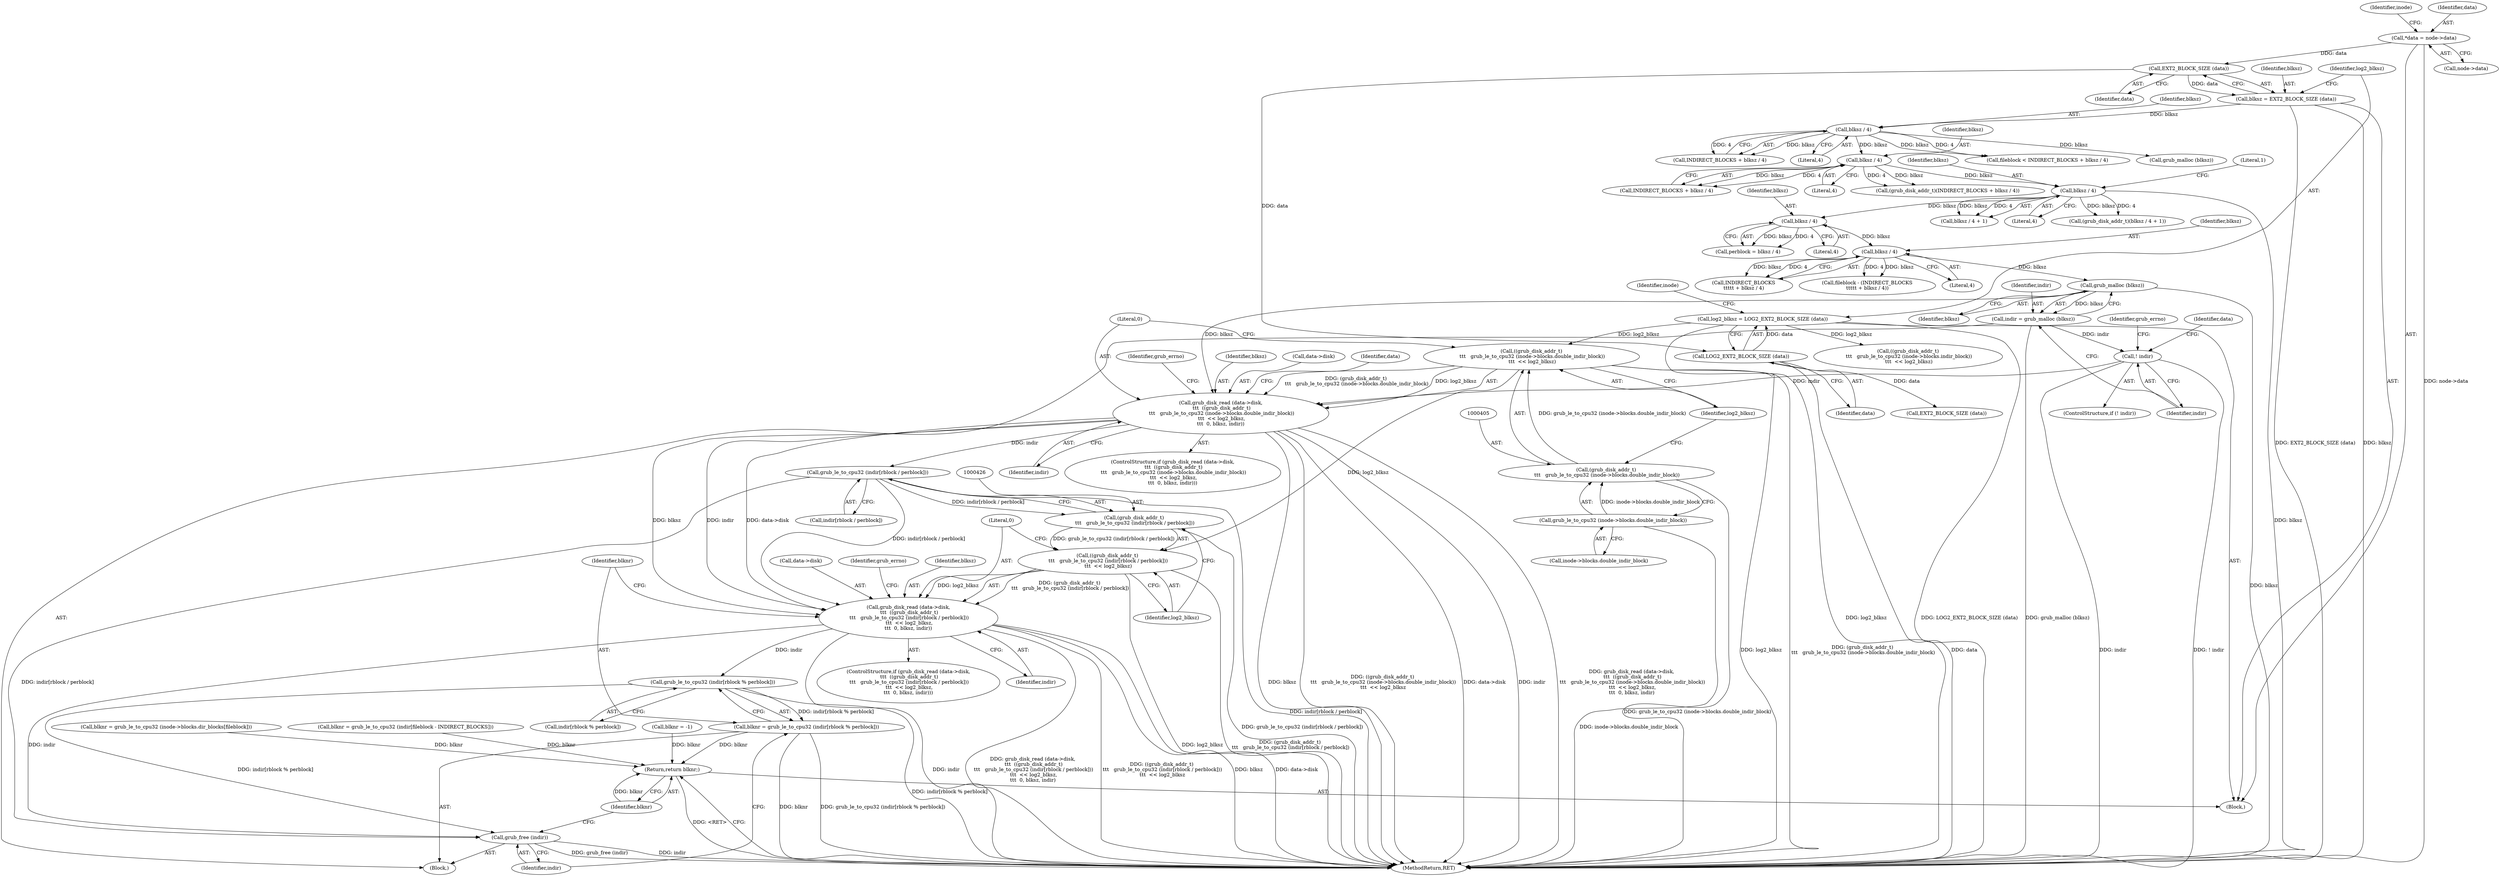 digraph "0_radare2_65000a7fd9eea62359e6d6714f17b94a99a82edd_0@API" {
"1000420" [label="(Call,grub_disk_read (data->disk,\n \t\t\t  ((grub_disk_addr_t)\n \t\t\t   grub_le_to_cpu32 (indir[rblock / perblock]))\n \t\t\t  << log2_blksz,\n\t\t\t  0, blksz, indir))"];
"1000399" [label="(Call,grub_disk_read (data->disk,\n \t\t\t  ((grub_disk_addr_t)\n \t\t\t   grub_le_to_cpu32 (inode->blocks.double_indir_block))\n \t\t\t  << log2_blksz,\n\t\t\t  0, blksz, indir))"];
"1000403" [label="(Call,((grub_disk_addr_t)\n \t\t\t   grub_le_to_cpu32 (inode->blocks.double_indir_block))\n \t\t\t  << log2_blksz)"];
"1000404" [label="(Call,(grub_disk_addr_t)\n \t\t\t   grub_le_to_cpu32 (inode->blocks.double_indir_block))"];
"1000406" [label="(Call,grub_le_to_cpu32 (inode->blocks.double_indir_block))"];
"1000132" [label="(Call,log2_blksz = LOG2_EXT2_BLOCK_SIZE (data))"];
"1000134" [label="(Call,LOG2_EXT2_BLOCK_SIZE (data))"];
"1000129" [label="(Call,EXT2_BLOCK_SIZE (data))"];
"1000109" [label="(Call,*data = node->data)"];
"1000390" [label="(Call,grub_malloc (blksz))"];
"1000384" [label="(Call,blksz / 4)"];
"1000374" [label="(Call,blksz / 4)"];
"1000366" [label="(Call,blksz / 4)"];
"1000360" [label="(Call,blksz / 4)"];
"1000305" [label="(Call,blksz / 4)"];
"1000127" [label="(Call,blksz = EXT2_BLOCK_SIZE (data))"];
"1000393" [label="(Call,! indir)"];
"1000388" [label="(Call,indir = grub_malloc (blksz))"];
"1000424" [label="(Call,((grub_disk_addr_t)\n \t\t\t   grub_le_to_cpu32 (indir[rblock / perblock]))\n \t\t\t  << log2_blksz)"];
"1000425" [label="(Call,(grub_disk_addr_t)\n \t\t\t   grub_le_to_cpu32 (indir[rblock / perblock]))"];
"1000427" [label="(Call,grub_le_to_cpu32 (indir[rblock / perblock]))"];
"1000442" [label="(Call,grub_le_to_cpu32 (indir[rblock % perblock]))"];
"1000440" [label="(Call,blknr = grub_le_to_cpu32 (indir[rblock % perblock]))"];
"1000455" [label="(Return,return blknr;)"];
"1000448" [label="(Call,grub_free (indir))"];
"1000133" [label="(Identifier,log2_blksz)"];
"1000400" [label="(Call,data->disk)"];
"1000388" [label="(Call,indir = grub_malloc (blksz))"];
"1000385" [label="(Identifier,blksz)"];
"1000443" [label="(Call,indir[rblock % perblock])"];
"1000420" [label="(Call,grub_disk_read (data->disk,\n \t\t\t  ((grub_disk_addr_t)\n \t\t\t   grub_le_to_cpu32 (indir[rblock / perblock]))\n \t\t\t  << log2_blksz,\n\t\t\t  0, blksz, indir))"];
"1000134" [label="(Call,LOG2_EXT2_BLOCK_SIZE (data))"];
"1000367" [label="(Identifier,blksz)"];
"1000406" [label="(Call,grub_le_to_cpu32 (inode->blocks.double_indir_block))"];
"1000399" [label="(Call,grub_disk_read (data->disk,\n \t\t\t  ((grub_disk_addr_t)\n \t\t\t   grub_le_to_cpu32 (inode->blocks.double_indir_block))\n \t\t\t  << log2_blksz,\n\t\t\t  0, blksz, indir))"];
"1000386" [label="(Literal,4)"];
"1000129" [label="(Call,EXT2_BLOCK_SIZE (data))"];
"1000369" [label="(Literal,1)"];
"1000442" [label="(Call,grub_le_to_cpu32 (indir[rblock % perblock]))"];
"1000127" [label="(Call,blksz = EXT2_BLOCK_SIZE (data))"];
"1000428" [label="(Call,indir[rblock / perblock])"];
"1000375" [label="(Identifier,blksz)"];
"1000301" [label="(Call,fileblock < INDIRECT_BLOCKS + blksz / 4)"];
"1000135" [label="(Identifier,data)"];
"1000362" [label="(Literal,4)"];
"1000456" [label="(Identifier,blknr)"];
"1000312" [label="(Call,grub_malloc (blksz))"];
"1000109" [label="(Call,*data = node->data)"];
"1000132" [label="(Call,log2_blksz = LOG2_EXT2_BLOCK_SIZE (data))"];
"1000325" [label="(Call,((grub_disk_addr_t)\n \t\t\t   grub_le_to_cpu32 (inode->blocks.indir_block))\n \t\t\t  << log2_blksz)"];
"1000434" [label="(Literal,0)"];
"1000404" [label="(Call,(grub_disk_addr_t)\n \t\t\t   grub_le_to_cpu32 (inode->blocks.double_indir_block))"];
"1000116" [label="(Identifier,inode)"];
"1000361" [label="(Identifier,blksz)"];
"1000366" [label="(Call,blksz / 4)"];
"1000424" [label="(Call,((grub_disk_addr_t)\n \t\t\t   grub_le_to_cpu32 (indir[rblock / perblock]))\n \t\t\t  << log2_blksz)"];
"1000433" [label="(Identifier,log2_blksz)"];
"1000439" [label="(Identifier,grub_errno)"];
"1000140" [label="(Identifier,inode)"];
"1000418" [label="(Identifier,grub_errno)"];
"1000415" [label="(Identifier,indir)"];
"1000419" [label="(ControlStructure,if (grub_disk_read (data->disk,\n \t\t\t  ((grub_disk_addr_t)\n \t\t\t   grub_le_to_cpu32 (indir[rblock / perblock]))\n \t\t\t  << log2_blksz,\n\t\t\t  0, blksz, indir)))"];
"1000392" [label="(ControlStructure,if (! indir))"];
"1000341" [label="(Call,blknr = grub_le_to_cpu32 (indir[fileblock - INDIRECT_BLOCKS]))"];
"1000376" [label="(Literal,4)"];
"1000107" [label="(Block,)"];
"1000382" [label="(Call,INDIRECT_BLOCKS\n\t\t\t\t\t + blksz / 4)"];
"1000384" [label="(Call,blksz / 4)"];
"1000306" [label="(Identifier,blksz)"];
"1000148" [label="(Call,EXT2_BLOCK_SIZE (data))"];
"1000303" [label="(Call,INDIRECT_BLOCKS + blksz / 4)"];
"1000412" [label="(Identifier,log2_blksz)"];
"1000448" [label="(Call,grub_free (indir))"];
"1000305" [label="(Call,blksz / 4)"];
"1000427" [label="(Call,grub_le_to_cpu32 (indir[rblock / perblock]))"];
"1000393" [label="(Call,! indir)"];
"1000440" [label="(Call,blknr = grub_le_to_cpu32 (indir[rblock % perblock]))"];
"1000455" [label="(Return,return blknr;)"];
"1000435" [label="(Identifier,blksz)"];
"1000380" [label="(Call,fileblock - (INDIRECT_BLOCKS\n\t\t\t\t\t + blksz / 4))"];
"1000110" [label="(Identifier,data)"];
"1000441" [label="(Identifier,blknr)"];
"1000374" [label="(Call,blksz / 4)"];
"1000363" [label="(Call,(grub_disk_addr_t)(blksz / 4 + 1))"];
"1000407" [label="(Call,inode->blocks.double_indir_block)"];
"1000365" [label="(Call,blksz / 4 + 1)"];
"1000122" [label="(Call,blknr = -1)"];
"1000401" [label="(Identifier,data)"];
"1000394" [label="(Identifier,indir)"];
"1000449" [label="(Identifier,indir)"];
"1000391" [label="(Identifier,blksz)"];
"1000414" [label="(Identifier,blksz)"];
"1000289" [label="(Call,blknr = grub_le_to_cpu32 (inode->blocks.dir_blocks[fileblock]))"];
"1000128" [label="(Identifier,blksz)"];
"1000372" [label="(Call,perblock = blksz / 4)"];
"1000436" [label="(Identifier,indir)"];
"1000389" [label="(Identifier,indir)"];
"1000368" [label="(Literal,4)"];
"1000390" [label="(Call,grub_malloc (blksz))"];
"1000457" [label="(MethodReturn,RET)"];
"1000130" [label="(Identifier,data)"];
"1000397" [label="(Identifier,grub_errno)"];
"1000370" [label="(Block,)"];
"1000413" [label="(Literal,0)"];
"1000356" [label="(Call,(grub_disk_addr_t)(INDIRECT_BLOCKS + blksz / 4))"];
"1000111" [label="(Call,node->data)"];
"1000358" [label="(Call,INDIRECT_BLOCKS + blksz / 4)"];
"1000425" [label="(Call,(grub_disk_addr_t)\n \t\t\t   grub_le_to_cpu32 (indir[rblock / perblock]))"];
"1000421" [label="(Call,data->disk)"];
"1000398" [label="(ControlStructure,if (grub_disk_read (data->disk,\n \t\t\t  ((grub_disk_addr_t)\n \t\t\t   grub_le_to_cpu32 (inode->blocks.double_indir_block))\n \t\t\t  << log2_blksz,\n\t\t\t  0, blksz, indir)))"];
"1000360" [label="(Call,blksz / 4)"];
"1000422" [label="(Identifier,data)"];
"1000307" [label="(Literal,4)"];
"1000403" [label="(Call,((grub_disk_addr_t)\n \t\t\t   grub_le_to_cpu32 (inode->blocks.double_indir_block))\n \t\t\t  << log2_blksz)"];
"1000420" -> "1000419"  [label="AST: "];
"1000420" -> "1000436"  [label="CFG: "];
"1000421" -> "1000420"  [label="AST: "];
"1000424" -> "1000420"  [label="AST: "];
"1000434" -> "1000420"  [label="AST: "];
"1000435" -> "1000420"  [label="AST: "];
"1000436" -> "1000420"  [label="AST: "];
"1000439" -> "1000420"  [label="CFG: "];
"1000441" -> "1000420"  [label="CFG: "];
"1000420" -> "1000457"  [label="DDG: indir"];
"1000420" -> "1000457"  [label="DDG: grub_disk_read (data->disk,\n \t\t\t  ((grub_disk_addr_t)\n \t\t\t   grub_le_to_cpu32 (indir[rblock / perblock]))\n \t\t\t  << log2_blksz,\n\t\t\t  0, blksz, indir)"];
"1000420" -> "1000457"  [label="DDG: ((grub_disk_addr_t)\n \t\t\t   grub_le_to_cpu32 (indir[rblock / perblock]))\n \t\t\t  << log2_blksz"];
"1000420" -> "1000457"  [label="DDG: blksz"];
"1000420" -> "1000457"  [label="DDG: data->disk"];
"1000399" -> "1000420"  [label="DDG: data->disk"];
"1000399" -> "1000420"  [label="DDG: blksz"];
"1000399" -> "1000420"  [label="DDG: indir"];
"1000424" -> "1000420"  [label="DDG: (grub_disk_addr_t)\n \t\t\t   grub_le_to_cpu32 (indir[rblock / perblock])"];
"1000424" -> "1000420"  [label="DDG: log2_blksz"];
"1000427" -> "1000420"  [label="DDG: indir[rblock / perblock]"];
"1000420" -> "1000442"  [label="DDG: indir"];
"1000420" -> "1000448"  [label="DDG: indir"];
"1000399" -> "1000398"  [label="AST: "];
"1000399" -> "1000415"  [label="CFG: "];
"1000400" -> "1000399"  [label="AST: "];
"1000403" -> "1000399"  [label="AST: "];
"1000413" -> "1000399"  [label="AST: "];
"1000414" -> "1000399"  [label="AST: "];
"1000415" -> "1000399"  [label="AST: "];
"1000418" -> "1000399"  [label="CFG: "];
"1000422" -> "1000399"  [label="CFG: "];
"1000399" -> "1000457"  [label="DDG: blksz"];
"1000399" -> "1000457"  [label="DDG: ((grub_disk_addr_t)\n \t\t\t   grub_le_to_cpu32 (inode->blocks.double_indir_block))\n \t\t\t  << log2_blksz"];
"1000399" -> "1000457"  [label="DDG: data->disk"];
"1000399" -> "1000457"  [label="DDG: indir"];
"1000399" -> "1000457"  [label="DDG: grub_disk_read (data->disk,\n \t\t\t  ((grub_disk_addr_t)\n \t\t\t   grub_le_to_cpu32 (inode->blocks.double_indir_block))\n \t\t\t  << log2_blksz,\n\t\t\t  0, blksz, indir)"];
"1000403" -> "1000399"  [label="DDG: (grub_disk_addr_t)\n \t\t\t   grub_le_to_cpu32 (inode->blocks.double_indir_block)"];
"1000403" -> "1000399"  [label="DDG: log2_blksz"];
"1000390" -> "1000399"  [label="DDG: blksz"];
"1000393" -> "1000399"  [label="DDG: indir"];
"1000399" -> "1000427"  [label="DDG: indir"];
"1000403" -> "1000412"  [label="CFG: "];
"1000404" -> "1000403"  [label="AST: "];
"1000412" -> "1000403"  [label="AST: "];
"1000413" -> "1000403"  [label="CFG: "];
"1000403" -> "1000457"  [label="DDG: log2_blksz"];
"1000403" -> "1000457"  [label="DDG: (grub_disk_addr_t)\n \t\t\t   grub_le_to_cpu32 (inode->blocks.double_indir_block)"];
"1000404" -> "1000403"  [label="DDG: grub_le_to_cpu32 (inode->blocks.double_indir_block)"];
"1000132" -> "1000403"  [label="DDG: log2_blksz"];
"1000403" -> "1000424"  [label="DDG: log2_blksz"];
"1000404" -> "1000406"  [label="CFG: "];
"1000405" -> "1000404"  [label="AST: "];
"1000406" -> "1000404"  [label="AST: "];
"1000412" -> "1000404"  [label="CFG: "];
"1000404" -> "1000457"  [label="DDG: grub_le_to_cpu32 (inode->blocks.double_indir_block)"];
"1000406" -> "1000404"  [label="DDG: inode->blocks.double_indir_block"];
"1000406" -> "1000407"  [label="CFG: "];
"1000407" -> "1000406"  [label="AST: "];
"1000406" -> "1000457"  [label="DDG: inode->blocks.double_indir_block"];
"1000132" -> "1000107"  [label="AST: "];
"1000132" -> "1000134"  [label="CFG: "];
"1000133" -> "1000132"  [label="AST: "];
"1000134" -> "1000132"  [label="AST: "];
"1000140" -> "1000132"  [label="CFG: "];
"1000132" -> "1000457"  [label="DDG: LOG2_EXT2_BLOCK_SIZE (data)"];
"1000132" -> "1000457"  [label="DDG: log2_blksz"];
"1000134" -> "1000132"  [label="DDG: data"];
"1000132" -> "1000325"  [label="DDG: log2_blksz"];
"1000134" -> "1000135"  [label="CFG: "];
"1000135" -> "1000134"  [label="AST: "];
"1000134" -> "1000457"  [label="DDG: data"];
"1000129" -> "1000134"  [label="DDG: data"];
"1000134" -> "1000148"  [label="DDG: data"];
"1000129" -> "1000127"  [label="AST: "];
"1000129" -> "1000130"  [label="CFG: "];
"1000130" -> "1000129"  [label="AST: "];
"1000127" -> "1000129"  [label="CFG: "];
"1000129" -> "1000127"  [label="DDG: data"];
"1000109" -> "1000129"  [label="DDG: data"];
"1000109" -> "1000107"  [label="AST: "];
"1000109" -> "1000111"  [label="CFG: "];
"1000110" -> "1000109"  [label="AST: "];
"1000111" -> "1000109"  [label="AST: "];
"1000116" -> "1000109"  [label="CFG: "];
"1000109" -> "1000457"  [label="DDG: node->data"];
"1000390" -> "1000388"  [label="AST: "];
"1000390" -> "1000391"  [label="CFG: "];
"1000391" -> "1000390"  [label="AST: "];
"1000388" -> "1000390"  [label="CFG: "];
"1000390" -> "1000457"  [label="DDG: blksz"];
"1000390" -> "1000388"  [label="DDG: blksz"];
"1000384" -> "1000390"  [label="DDG: blksz"];
"1000384" -> "1000382"  [label="AST: "];
"1000384" -> "1000386"  [label="CFG: "];
"1000385" -> "1000384"  [label="AST: "];
"1000386" -> "1000384"  [label="AST: "];
"1000382" -> "1000384"  [label="CFG: "];
"1000384" -> "1000380"  [label="DDG: blksz"];
"1000384" -> "1000380"  [label="DDG: 4"];
"1000384" -> "1000382"  [label="DDG: blksz"];
"1000384" -> "1000382"  [label="DDG: 4"];
"1000374" -> "1000384"  [label="DDG: blksz"];
"1000374" -> "1000372"  [label="AST: "];
"1000374" -> "1000376"  [label="CFG: "];
"1000375" -> "1000374"  [label="AST: "];
"1000376" -> "1000374"  [label="AST: "];
"1000372" -> "1000374"  [label="CFG: "];
"1000374" -> "1000372"  [label="DDG: blksz"];
"1000374" -> "1000372"  [label="DDG: 4"];
"1000366" -> "1000374"  [label="DDG: blksz"];
"1000366" -> "1000365"  [label="AST: "];
"1000366" -> "1000368"  [label="CFG: "];
"1000367" -> "1000366"  [label="AST: "];
"1000368" -> "1000366"  [label="AST: "];
"1000369" -> "1000366"  [label="CFG: "];
"1000366" -> "1000457"  [label="DDG: blksz"];
"1000366" -> "1000363"  [label="DDG: blksz"];
"1000366" -> "1000363"  [label="DDG: 4"];
"1000366" -> "1000365"  [label="DDG: blksz"];
"1000366" -> "1000365"  [label="DDG: 4"];
"1000360" -> "1000366"  [label="DDG: blksz"];
"1000360" -> "1000358"  [label="AST: "];
"1000360" -> "1000362"  [label="CFG: "];
"1000361" -> "1000360"  [label="AST: "];
"1000362" -> "1000360"  [label="AST: "];
"1000358" -> "1000360"  [label="CFG: "];
"1000360" -> "1000356"  [label="DDG: blksz"];
"1000360" -> "1000356"  [label="DDG: 4"];
"1000360" -> "1000358"  [label="DDG: blksz"];
"1000360" -> "1000358"  [label="DDG: 4"];
"1000305" -> "1000360"  [label="DDG: blksz"];
"1000305" -> "1000303"  [label="AST: "];
"1000305" -> "1000307"  [label="CFG: "];
"1000306" -> "1000305"  [label="AST: "];
"1000307" -> "1000305"  [label="AST: "];
"1000303" -> "1000305"  [label="CFG: "];
"1000305" -> "1000301"  [label="DDG: blksz"];
"1000305" -> "1000301"  [label="DDG: 4"];
"1000305" -> "1000303"  [label="DDG: blksz"];
"1000305" -> "1000303"  [label="DDG: 4"];
"1000127" -> "1000305"  [label="DDG: blksz"];
"1000305" -> "1000312"  [label="DDG: blksz"];
"1000127" -> "1000107"  [label="AST: "];
"1000128" -> "1000127"  [label="AST: "];
"1000133" -> "1000127"  [label="CFG: "];
"1000127" -> "1000457"  [label="DDG: EXT2_BLOCK_SIZE (data)"];
"1000127" -> "1000457"  [label="DDG: blksz"];
"1000393" -> "1000392"  [label="AST: "];
"1000393" -> "1000394"  [label="CFG: "];
"1000394" -> "1000393"  [label="AST: "];
"1000397" -> "1000393"  [label="CFG: "];
"1000401" -> "1000393"  [label="CFG: "];
"1000393" -> "1000457"  [label="DDG: indir"];
"1000393" -> "1000457"  [label="DDG: ! indir"];
"1000388" -> "1000393"  [label="DDG: indir"];
"1000388" -> "1000370"  [label="AST: "];
"1000389" -> "1000388"  [label="AST: "];
"1000394" -> "1000388"  [label="CFG: "];
"1000388" -> "1000457"  [label="DDG: grub_malloc (blksz)"];
"1000424" -> "1000433"  [label="CFG: "];
"1000425" -> "1000424"  [label="AST: "];
"1000433" -> "1000424"  [label="AST: "];
"1000434" -> "1000424"  [label="CFG: "];
"1000424" -> "1000457"  [label="DDG: (grub_disk_addr_t)\n \t\t\t   grub_le_to_cpu32 (indir[rblock / perblock])"];
"1000424" -> "1000457"  [label="DDG: log2_blksz"];
"1000425" -> "1000424"  [label="DDG: grub_le_to_cpu32 (indir[rblock / perblock])"];
"1000425" -> "1000427"  [label="CFG: "];
"1000426" -> "1000425"  [label="AST: "];
"1000427" -> "1000425"  [label="AST: "];
"1000433" -> "1000425"  [label="CFG: "];
"1000425" -> "1000457"  [label="DDG: grub_le_to_cpu32 (indir[rblock / perblock])"];
"1000427" -> "1000425"  [label="DDG: indir[rblock / perblock]"];
"1000427" -> "1000428"  [label="CFG: "];
"1000428" -> "1000427"  [label="AST: "];
"1000427" -> "1000457"  [label="DDG: indir[rblock / perblock]"];
"1000427" -> "1000448"  [label="DDG: indir[rblock / perblock]"];
"1000442" -> "1000440"  [label="AST: "];
"1000442" -> "1000443"  [label="CFG: "];
"1000443" -> "1000442"  [label="AST: "];
"1000440" -> "1000442"  [label="CFG: "];
"1000442" -> "1000457"  [label="DDG: indir[rblock % perblock]"];
"1000442" -> "1000440"  [label="DDG: indir[rblock % perblock]"];
"1000442" -> "1000448"  [label="DDG: indir[rblock % perblock]"];
"1000440" -> "1000370"  [label="AST: "];
"1000441" -> "1000440"  [label="AST: "];
"1000449" -> "1000440"  [label="CFG: "];
"1000440" -> "1000457"  [label="DDG: grub_le_to_cpu32 (indir[rblock % perblock])"];
"1000440" -> "1000457"  [label="DDG: blknr"];
"1000440" -> "1000455"  [label="DDG: blknr"];
"1000455" -> "1000107"  [label="AST: "];
"1000455" -> "1000456"  [label="CFG: "];
"1000456" -> "1000455"  [label="AST: "];
"1000457" -> "1000455"  [label="CFG: "];
"1000455" -> "1000457"  [label="DDG: <RET>"];
"1000456" -> "1000455"  [label="DDG: blknr"];
"1000289" -> "1000455"  [label="DDG: blknr"];
"1000122" -> "1000455"  [label="DDG: blknr"];
"1000341" -> "1000455"  [label="DDG: blknr"];
"1000448" -> "1000370"  [label="AST: "];
"1000448" -> "1000449"  [label="CFG: "];
"1000449" -> "1000448"  [label="AST: "];
"1000456" -> "1000448"  [label="CFG: "];
"1000448" -> "1000457"  [label="DDG: indir"];
"1000448" -> "1000457"  [label="DDG: grub_free (indir)"];
}
